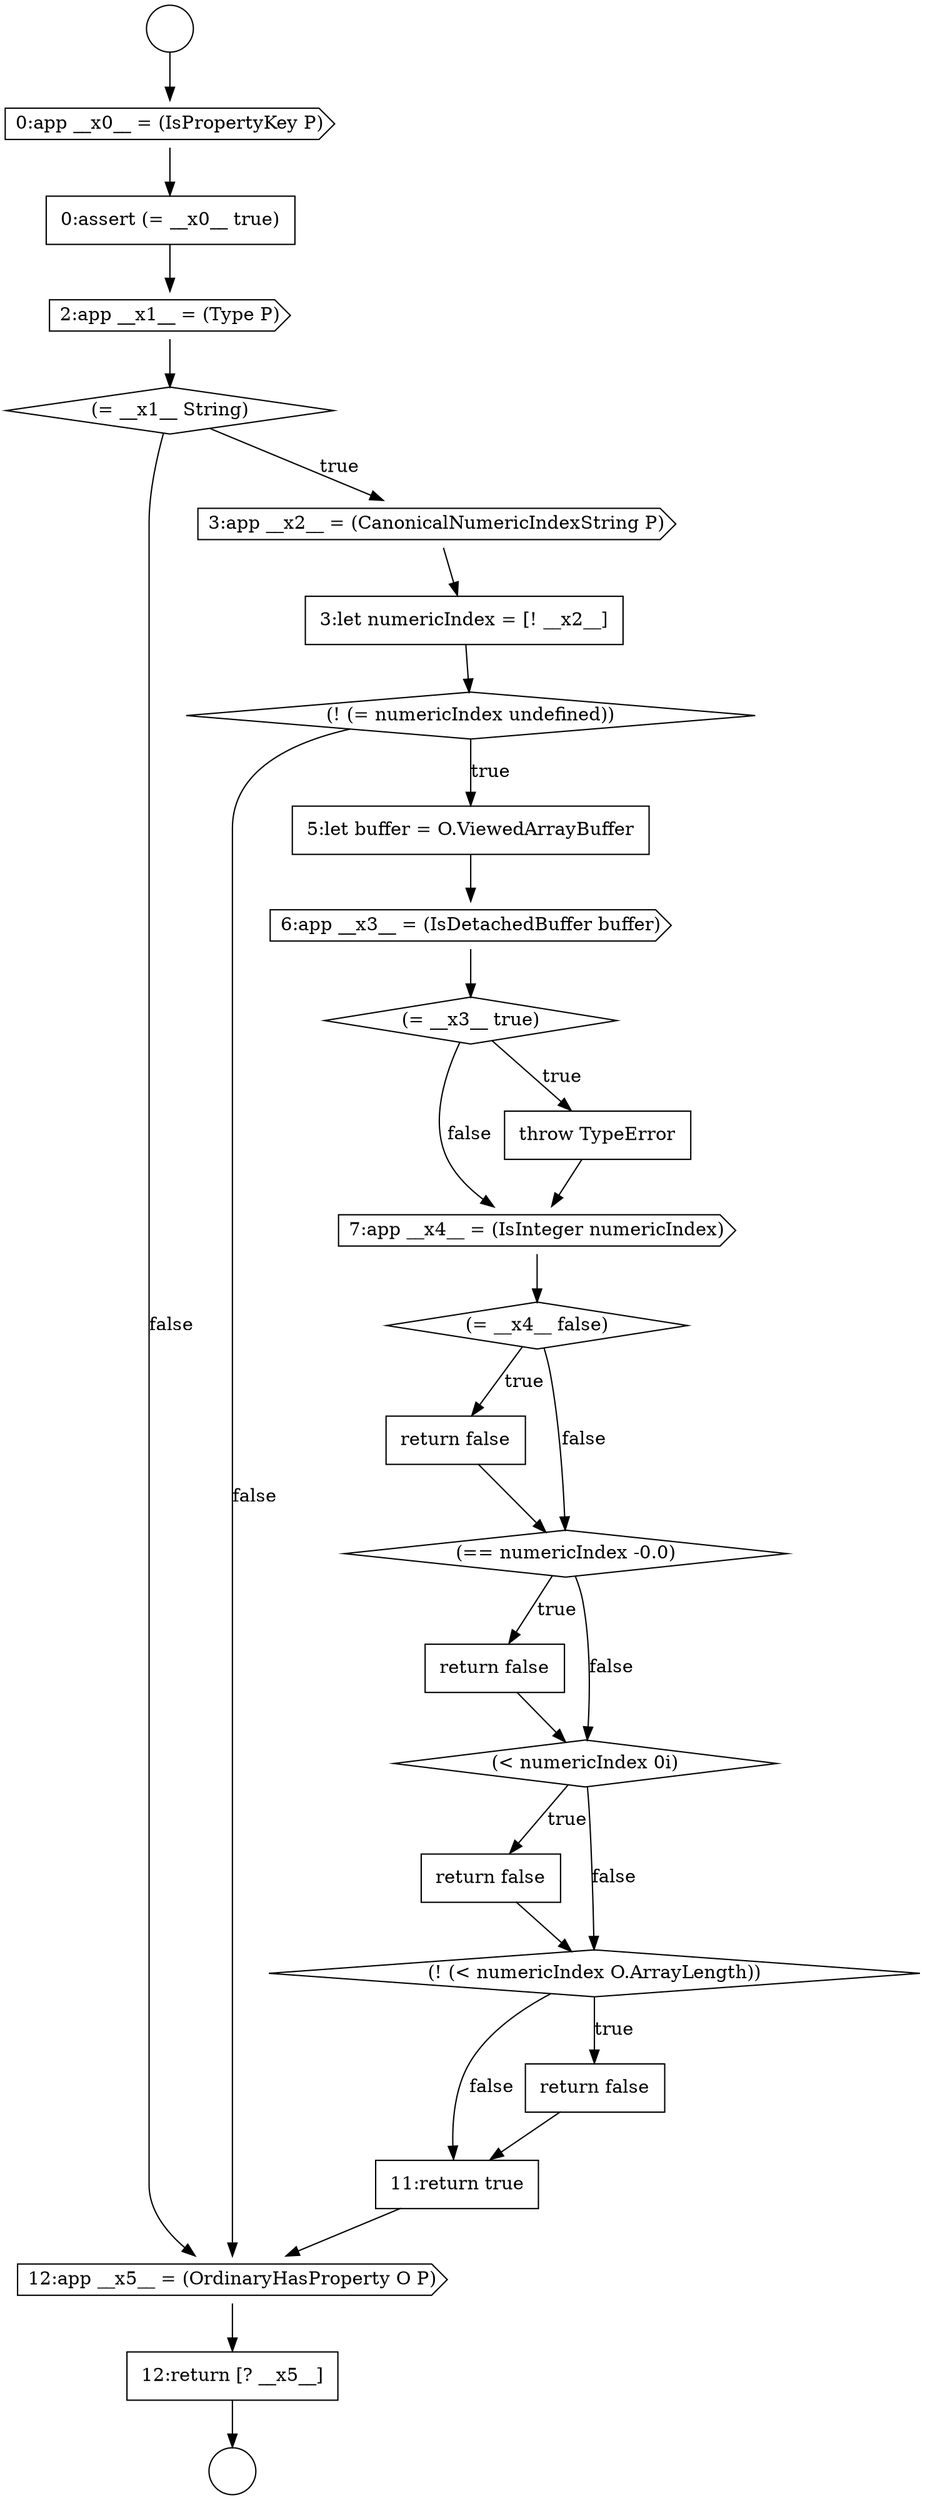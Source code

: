 digraph {
  node2457 [shape=cds, label=<<font color="black">7:app __x4__ = (IsInteger numericIndex)</font>> color="black" fillcolor="white" style=filled]
  node2449 [shape=diamond, label=<<font color="black">(= __x1__ String)</font>> color="black" fillcolor="white" style=filled]
  node2458 [shape=diamond, label=<<font color="black">(= __x4__ false)</font>> color="black" fillcolor="white" style=filled]
  node2467 [shape=cds, label=<<font color="black">12:app __x5__ = (OrdinaryHasProperty O P)</font>> color="black" fillcolor="white" style=filled]
  node2453 [shape=none, margin=0, label=<<font color="black">
    <table border="0" cellborder="1" cellspacing="0" cellpadding="10">
      <tr><td align="left">5:let buffer = O.ViewedArrayBuffer</td></tr>
    </table>
  </font>> color="black" fillcolor="white" style=filled]
  node2452 [shape=diamond, label=<<font color="black">(! (= numericIndex undefined))</font>> color="black" fillcolor="white" style=filled]
  node2463 [shape=none, margin=0, label=<<font color="black">
    <table border="0" cellborder="1" cellspacing="0" cellpadding="10">
      <tr><td align="left">return false</td></tr>
    </table>
  </font>> color="black" fillcolor="white" style=filled]
  node2448 [shape=cds, label=<<font color="black">2:app __x1__ = (Type P)</font>> color="black" fillcolor="white" style=filled]
  node2459 [shape=none, margin=0, label=<<font color="black">
    <table border="0" cellborder="1" cellspacing="0" cellpadding="10">
      <tr><td align="left">return false</td></tr>
    </table>
  </font>> color="black" fillcolor="white" style=filled]
  node2444 [shape=circle label=" " color="black" fillcolor="white" style=filled]
  node2466 [shape=none, margin=0, label=<<font color="black">
    <table border="0" cellborder="1" cellspacing="0" cellpadding="10">
      <tr><td align="left">11:return true</td></tr>
    </table>
  </font>> color="black" fillcolor="white" style=filled]
  node2456 [shape=none, margin=0, label=<<font color="black">
    <table border="0" cellborder="1" cellspacing="0" cellpadding="10">
      <tr><td align="left">throw TypeError</td></tr>
    </table>
  </font>> color="black" fillcolor="white" style=filled]
  node2451 [shape=none, margin=0, label=<<font color="black">
    <table border="0" cellborder="1" cellspacing="0" cellpadding="10">
      <tr><td align="left">3:let numericIndex = [! __x2__]</td></tr>
    </table>
  </font>> color="black" fillcolor="white" style=filled]
  node2445 [shape=circle label=" " color="black" fillcolor="white" style=filled]
  node2464 [shape=diamond, label=<<font color="black">(! (&lt; numericIndex O.ArrayLength))</font>> color="black" fillcolor="white" style=filled]
  node2460 [shape=diamond, label=<<font color="black">(== numericIndex -0.0)</font>> color="black" fillcolor="white" style=filled]
  node2455 [shape=diamond, label=<<font color="black">(= __x3__ true)</font>> color="black" fillcolor="white" style=filled]
  node2450 [shape=cds, label=<<font color="black">3:app __x2__ = (CanonicalNumericIndexString P)</font>> color="black" fillcolor="white" style=filled]
  node2465 [shape=none, margin=0, label=<<font color="black">
    <table border="0" cellborder="1" cellspacing="0" cellpadding="10">
      <tr><td align="left">return false</td></tr>
    </table>
  </font>> color="black" fillcolor="white" style=filled]
  node2446 [shape=cds, label=<<font color="black">0:app __x0__ = (IsPropertyKey P)</font>> color="black" fillcolor="white" style=filled]
  node2461 [shape=none, margin=0, label=<<font color="black">
    <table border="0" cellborder="1" cellspacing="0" cellpadding="10">
      <tr><td align="left">return false</td></tr>
    </table>
  </font>> color="black" fillcolor="white" style=filled]
  node2454 [shape=cds, label=<<font color="black">6:app __x3__ = (IsDetachedBuffer buffer)</font>> color="black" fillcolor="white" style=filled]
  node2468 [shape=none, margin=0, label=<<font color="black">
    <table border="0" cellborder="1" cellspacing="0" cellpadding="10">
      <tr><td align="left">12:return [? __x5__]</td></tr>
    </table>
  </font>> color="black" fillcolor="white" style=filled]
  node2447 [shape=none, margin=0, label=<<font color="black">
    <table border="0" cellborder="1" cellspacing="0" cellpadding="10">
      <tr><td align="left">0:assert (= __x0__ true)</td></tr>
    </table>
  </font>> color="black" fillcolor="white" style=filled]
  node2462 [shape=diamond, label=<<font color="black">(&lt; numericIndex 0i)</font>> color="black" fillcolor="white" style=filled]
  node2444 -> node2446 [ color="black"]
  node2448 -> node2449 [ color="black"]
  node2455 -> node2456 [label=<<font color="black">true</font>> color="black"]
  node2455 -> node2457 [label=<<font color="black">false</font>> color="black"]
  node2458 -> node2459 [label=<<font color="black">true</font>> color="black"]
  node2458 -> node2460 [label=<<font color="black">false</font>> color="black"]
  node2468 -> node2445 [ color="black"]
  node2466 -> node2467 [ color="black"]
  node2459 -> node2460 [ color="black"]
  node2452 -> node2453 [label=<<font color="black">true</font>> color="black"]
  node2452 -> node2467 [label=<<font color="black">false</font>> color="black"]
  node2464 -> node2465 [label=<<font color="black">true</font>> color="black"]
  node2464 -> node2466 [label=<<font color="black">false</font>> color="black"]
  node2451 -> node2452 [ color="black"]
  node2454 -> node2455 [ color="black"]
  node2450 -> node2451 [ color="black"]
  node2447 -> node2448 [ color="black"]
  node2449 -> node2450 [label=<<font color="black">true</font>> color="black"]
  node2449 -> node2467 [label=<<font color="black">false</font>> color="black"]
  node2467 -> node2468 [ color="black"]
  node2461 -> node2462 [ color="black"]
  node2462 -> node2463 [label=<<font color="black">true</font>> color="black"]
  node2462 -> node2464 [label=<<font color="black">false</font>> color="black"]
  node2460 -> node2461 [label=<<font color="black">true</font>> color="black"]
  node2460 -> node2462 [label=<<font color="black">false</font>> color="black"]
  node2453 -> node2454 [ color="black"]
  node2456 -> node2457 [ color="black"]
  node2457 -> node2458 [ color="black"]
  node2463 -> node2464 [ color="black"]
  node2446 -> node2447 [ color="black"]
  node2465 -> node2466 [ color="black"]
}

